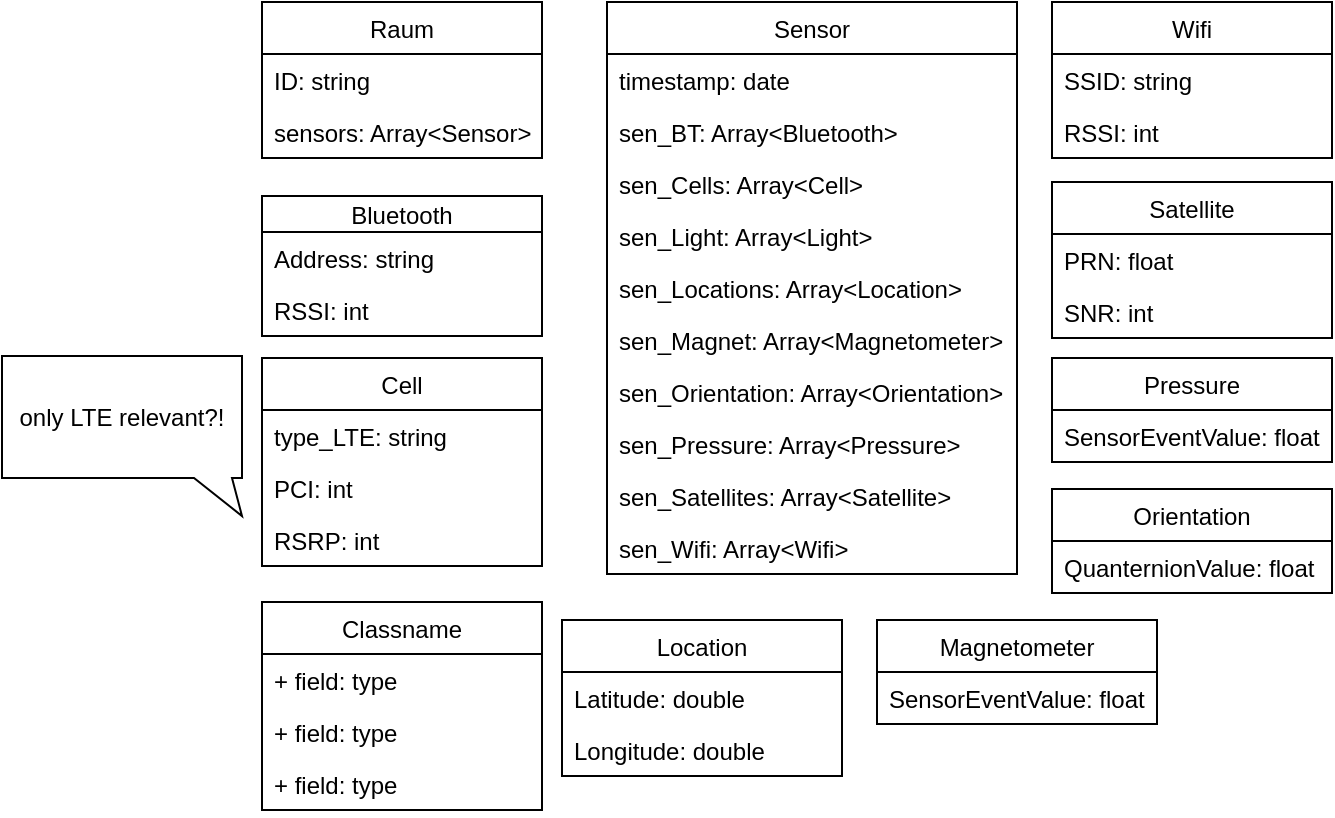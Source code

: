 <mxfile version="10.6.7" type="github"><diagram name="Page-1" id="c4acf3e9-155e-7222-9cf6-157b1a14988f"><mxGraphModel dx="840" dy="435" grid="1" gridSize="10" guides="1" tooltips="1" connect="1" arrows="1" fold="1" page="1" pageScale="1" pageWidth="850" pageHeight="1100" background="#ffffff" math="0" shadow="0"><root><mxCell id="0"/><mxCell id="1" parent="0"/><mxCell id="OI1XijWclEhLhtCjnrve-1" value="Raum" style="swimlane;fontStyle=0;childLayout=stackLayout;horizontal=1;startSize=26;fillColor=none;horizontalStack=0;resizeParent=1;resizeParentMax=0;resizeLast=0;collapsible=1;marginBottom=0;" vertex="1" parent="1"><mxGeometry x="160" y="40" width="140" height="78" as="geometry"/></mxCell><mxCell id="OI1XijWclEhLhtCjnrve-2" value="ID: string" style="text;strokeColor=none;fillColor=none;align=left;verticalAlign=top;spacingLeft=4;spacingRight=4;overflow=hidden;rotatable=0;points=[[0,0.5],[1,0.5]];portConstraint=eastwest;" vertex="1" parent="OI1XijWclEhLhtCjnrve-1"><mxGeometry y="26" width="140" height="26" as="geometry"/></mxCell><mxCell id="OI1XijWclEhLhtCjnrve-3" value="sensors: Array&lt;Sensor&gt;" style="text;strokeColor=none;fillColor=none;align=left;verticalAlign=top;spacingLeft=4;spacingRight=4;overflow=hidden;rotatable=0;points=[[0,0.5],[1,0.5]];portConstraint=eastwest;" vertex="1" parent="OI1XijWclEhLhtCjnrve-1"><mxGeometry y="52" width="140" height="26" as="geometry"/></mxCell><mxCell id="OI1XijWclEhLhtCjnrve-5" value="Sensor" style="swimlane;fontStyle=0;childLayout=stackLayout;horizontal=1;startSize=26;fillColor=none;horizontalStack=0;resizeParent=1;resizeParentMax=0;resizeLast=0;collapsible=1;marginBottom=0;" vertex="1" parent="1"><mxGeometry x="332.5" y="40" width="205" height="286" as="geometry"/></mxCell><mxCell id="OI1XijWclEhLhtCjnrve-6" value="timestamp: date" style="text;strokeColor=none;fillColor=none;align=left;verticalAlign=top;spacingLeft=4;spacingRight=4;overflow=hidden;rotatable=0;points=[[0,0.5],[1,0.5]];portConstraint=eastwest;" vertex="1" parent="OI1XijWclEhLhtCjnrve-5"><mxGeometry y="26" width="205" height="26" as="geometry"/></mxCell><mxCell id="OI1XijWclEhLhtCjnrve-8" value="sen_BT: Array&lt;Bluetooth&gt;&#10;" style="text;strokeColor=none;fillColor=none;align=left;verticalAlign=top;spacingLeft=4;spacingRight=4;overflow=hidden;rotatable=0;points=[[0,0.5],[1,0.5]];portConstraint=eastwest;" vertex="1" parent="OI1XijWclEhLhtCjnrve-5"><mxGeometry y="52" width="205" height="26" as="geometry"/></mxCell><mxCell id="OI1XijWclEhLhtCjnrve-10" value="sen_Cells: Array&lt;Cell&gt;&#10;" style="text;strokeColor=none;fillColor=none;align=left;verticalAlign=top;spacingLeft=4;spacingRight=4;overflow=hidden;rotatable=0;points=[[0,0.5],[1,0.5]];portConstraint=eastwest;" vertex="1" parent="OI1XijWclEhLhtCjnrve-5"><mxGeometry y="78" width="205" height="26" as="geometry"/></mxCell><mxCell id="OI1XijWclEhLhtCjnrve-14" value="sen_Light: Array&lt;Light&gt;&#10;" style="text;strokeColor=none;fillColor=none;align=left;verticalAlign=top;spacingLeft=4;spacingRight=4;overflow=hidden;rotatable=0;points=[[0,0.5],[1,0.5]];portConstraint=eastwest;" vertex="1" parent="OI1XijWclEhLhtCjnrve-5"><mxGeometry y="104" width="205" height="26" as="geometry"/></mxCell><mxCell id="OI1XijWclEhLhtCjnrve-11" value="sen_Locations: Array&lt;Location&gt;&#10;" style="text;strokeColor=none;fillColor=none;align=left;verticalAlign=top;spacingLeft=4;spacingRight=4;overflow=hidden;rotatable=0;points=[[0,0.5],[1,0.5]];portConstraint=eastwest;" vertex="1" parent="OI1XijWclEhLhtCjnrve-5"><mxGeometry y="130" width="205" height="26" as="geometry"/></mxCell><mxCell id="OI1XijWclEhLhtCjnrve-12" value="sen_Magnet: Array&lt;Magnetometer&gt;&#10;" style="text;strokeColor=none;fillColor=none;align=left;verticalAlign=top;spacingLeft=4;spacingRight=4;overflow=hidden;rotatable=0;points=[[0,0.5],[1,0.5]];portConstraint=eastwest;" vertex="1" parent="OI1XijWclEhLhtCjnrve-5"><mxGeometry y="156" width="205" height="26" as="geometry"/></mxCell><mxCell id="OI1XijWclEhLhtCjnrve-16" value="sen_Orientation: Array&lt;Orientation&gt;&#10;" style="text;strokeColor=none;fillColor=none;align=left;verticalAlign=top;spacingLeft=4;spacingRight=4;overflow=hidden;rotatable=0;points=[[0,0.5],[1,0.5]];portConstraint=eastwest;" vertex="1" parent="OI1XijWclEhLhtCjnrve-5"><mxGeometry y="182" width="205" height="26" as="geometry"/></mxCell><mxCell id="OI1XijWclEhLhtCjnrve-15" value="sen_Pressure: Array&lt;Pressure&gt;&#10;" style="text;strokeColor=none;fillColor=none;align=left;verticalAlign=top;spacingLeft=4;spacingRight=4;overflow=hidden;rotatable=0;points=[[0,0.5],[1,0.5]];portConstraint=eastwest;" vertex="1" parent="OI1XijWclEhLhtCjnrve-5"><mxGeometry y="208" width="205" height="26" as="geometry"/></mxCell><mxCell id="OI1XijWclEhLhtCjnrve-13" value="sen_Satellites: Array&lt;Satellite&gt;&#10;" style="text;strokeColor=none;fillColor=none;align=left;verticalAlign=top;spacingLeft=4;spacingRight=4;overflow=hidden;rotatable=0;points=[[0,0.5],[1,0.5]];portConstraint=eastwest;" vertex="1" parent="OI1XijWclEhLhtCjnrve-5"><mxGeometry y="234" width="205" height="26" as="geometry"/></mxCell><mxCell id="OI1XijWclEhLhtCjnrve-7" value="sen_Wifi: Array&lt;Wifi&gt;" style="text;strokeColor=none;fillColor=none;align=left;verticalAlign=top;spacingLeft=4;spacingRight=4;overflow=hidden;rotatable=0;points=[[0,0.5],[1,0.5]];portConstraint=eastwest;" vertex="1" parent="OI1XijWclEhLhtCjnrve-5"><mxGeometry y="260" width="205" height="26" as="geometry"/></mxCell><mxCell id="OI1XijWclEhLhtCjnrve-17" value="Wifi" style="swimlane;fontStyle=0;childLayout=stackLayout;horizontal=1;startSize=26;fillColor=none;horizontalStack=0;resizeParent=1;resizeParentMax=0;resizeLast=0;collapsible=1;marginBottom=0;" vertex="1" parent="1"><mxGeometry x="555" y="40" width="140" height="78" as="geometry"><mxRectangle x="480" y="34" width="50" height="26" as="alternateBounds"/></mxGeometry></mxCell><mxCell id="OI1XijWclEhLhtCjnrve-18" value="SSID: string" style="text;strokeColor=none;fillColor=none;align=left;verticalAlign=top;spacingLeft=4;spacingRight=4;overflow=hidden;rotatable=0;points=[[0,0.5],[1,0.5]];portConstraint=eastwest;" vertex="1" parent="OI1XijWclEhLhtCjnrve-17"><mxGeometry y="26" width="140" height="26" as="geometry"/></mxCell><mxCell id="OI1XijWclEhLhtCjnrve-19" value="RSSI: int" style="text;strokeColor=none;fillColor=none;align=left;verticalAlign=top;spacingLeft=4;spacingRight=4;overflow=hidden;rotatable=0;points=[[0,0.5],[1,0.5]];portConstraint=eastwest;" vertex="1" parent="OI1XijWclEhLhtCjnrve-17"><mxGeometry y="52" width="140" height="26" as="geometry"/></mxCell><mxCell id="OI1XijWclEhLhtCjnrve-21" value="Bluetooth" style="swimlane;fontStyle=0;childLayout=stackLayout;horizontal=1;startSize=18;fillColor=none;horizontalStack=0;resizeParent=1;resizeParentMax=0;resizeLast=0;collapsible=1;marginBottom=0;" vertex="1" parent="1"><mxGeometry x="160" y="137" width="140" height="70" as="geometry"><mxRectangle x="80" y="157" width="80" height="20" as="alternateBounds"/></mxGeometry></mxCell><mxCell id="OI1XijWclEhLhtCjnrve-22" value="Address: string" style="text;strokeColor=none;fillColor=none;align=left;verticalAlign=top;spacingLeft=4;spacingRight=4;overflow=hidden;rotatable=0;points=[[0,0.5],[1,0.5]];portConstraint=eastwest;" vertex="1" parent="OI1XijWclEhLhtCjnrve-21"><mxGeometry y="18" width="140" height="26" as="geometry"/></mxCell><mxCell id="OI1XijWclEhLhtCjnrve-23" value="RSSI: int" style="text;strokeColor=none;fillColor=none;align=left;verticalAlign=top;spacingLeft=4;spacingRight=4;overflow=hidden;rotatable=0;points=[[0,0.5],[1,0.5]];portConstraint=eastwest;" vertex="1" parent="OI1XijWclEhLhtCjnrve-21"><mxGeometry y="44" width="140" height="26" as="geometry"/></mxCell><mxCell id="OI1XijWclEhLhtCjnrve-25" value="Cell" style="swimlane;fontStyle=0;childLayout=stackLayout;horizontal=1;startSize=26;fillColor=none;horizontalStack=0;resizeParent=1;resizeParentMax=0;resizeLast=0;collapsible=1;marginBottom=0;" vertex="1" parent="1"><mxGeometry x="160" y="218" width="140" height="104" as="geometry"><mxRectangle x="80" y="238" width="50" height="26" as="alternateBounds"/></mxGeometry></mxCell><mxCell id="OI1XijWclEhLhtCjnrve-26" value="type_LTE: string" style="text;strokeColor=none;fillColor=none;align=left;verticalAlign=top;spacingLeft=4;spacingRight=4;overflow=hidden;rotatable=0;points=[[0,0.5],[1,0.5]];portConstraint=eastwest;" vertex="1" parent="OI1XijWclEhLhtCjnrve-25"><mxGeometry y="26" width="140" height="26" as="geometry"/></mxCell><mxCell id="OI1XijWclEhLhtCjnrve-27" value="PCI: int" style="text;strokeColor=none;fillColor=none;align=left;verticalAlign=top;spacingLeft=4;spacingRight=4;overflow=hidden;rotatable=0;points=[[0,0.5],[1,0.5]];portConstraint=eastwest;" vertex="1" parent="OI1XijWclEhLhtCjnrve-25"><mxGeometry y="52" width="140" height="26" as="geometry"/></mxCell><mxCell id="OI1XijWclEhLhtCjnrve-28" value="RSRP: int" style="text;strokeColor=none;fillColor=none;align=left;verticalAlign=top;spacingLeft=4;spacingRight=4;overflow=hidden;rotatable=0;points=[[0,0.5],[1,0.5]];portConstraint=eastwest;" vertex="1" parent="OI1XijWclEhLhtCjnrve-25"><mxGeometry y="78" width="140" height="26" as="geometry"/></mxCell><mxCell id="OI1XijWclEhLhtCjnrve-29" value="only LTE relevant?!" style="shape=callout;whiteSpace=wrap;html=1;perimeter=calloutPerimeter;position2=1;size=19;position=0.8;base=19;" vertex="1" parent="1"><mxGeometry x="30" y="217" width="120" height="80" as="geometry"/></mxCell><mxCell id="OI1XijWclEhLhtCjnrve-30" value="Location" style="swimlane;fontStyle=0;childLayout=stackLayout;horizontal=1;startSize=26;fillColor=none;horizontalStack=0;resizeParent=1;resizeParentMax=0;resizeLast=0;collapsible=1;marginBottom=0;" vertex="1" parent="1"><mxGeometry x="310" y="349" width="140" height="78" as="geometry"><mxRectangle x="253" y="369" width="80" height="26" as="alternateBounds"/></mxGeometry></mxCell><mxCell id="OI1XijWclEhLhtCjnrve-31" value="Latitude: double" style="text;strokeColor=none;fillColor=none;align=left;verticalAlign=top;spacingLeft=4;spacingRight=4;overflow=hidden;rotatable=0;points=[[0,0.5],[1,0.5]];portConstraint=eastwest;" vertex="1" parent="OI1XijWclEhLhtCjnrve-30"><mxGeometry y="26" width="140" height="26" as="geometry"/></mxCell><mxCell id="OI1XijWclEhLhtCjnrve-32" value="Longitude: double" style="text;strokeColor=none;fillColor=none;align=left;verticalAlign=top;spacingLeft=4;spacingRight=4;overflow=hidden;rotatable=0;points=[[0,0.5],[1,0.5]];portConstraint=eastwest;" vertex="1" parent="OI1XijWclEhLhtCjnrve-30"><mxGeometry y="52" width="140" height="26" as="geometry"/></mxCell><mxCell id="OI1XijWclEhLhtCjnrve-34" value="Magnetometer" style="swimlane;fontStyle=0;childLayout=stackLayout;horizontal=1;startSize=26;fillColor=none;horizontalStack=0;resizeParent=1;resizeParentMax=0;resizeLast=0;collapsible=1;marginBottom=0;" vertex="1" parent="1"><mxGeometry x="467.5" y="349" width="140" height="52" as="geometry"><mxRectangle x="355" y="369" width="110" height="26" as="alternateBounds"/></mxGeometry></mxCell><mxCell id="OI1XijWclEhLhtCjnrve-35" value="SensorEventValue: float" style="text;strokeColor=none;fillColor=none;align=left;verticalAlign=top;spacingLeft=4;spacingRight=4;overflow=hidden;rotatable=0;points=[[0,0.5],[1,0.5]];portConstraint=eastwest;" vertex="1" parent="OI1XijWclEhLhtCjnrve-34"><mxGeometry y="26" width="140" height="26" as="geometry"/></mxCell><mxCell id="OI1XijWclEhLhtCjnrve-38" value="Classname" style="swimlane;fontStyle=0;childLayout=stackLayout;horizontal=1;startSize=26;fillColor=none;horizontalStack=0;resizeParent=1;resizeParentMax=0;resizeLast=0;collapsible=1;marginBottom=0;" vertex="1" parent="1"><mxGeometry x="160" y="340" width="140" height="104" as="geometry"/></mxCell><mxCell id="OI1XijWclEhLhtCjnrve-39" value="+ field: type" style="text;strokeColor=none;fillColor=none;align=left;verticalAlign=top;spacingLeft=4;spacingRight=4;overflow=hidden;rotatable=0;points=[[0,0.5],[1,0.5]];portConstraint=eastwest;" vertex="1" parent="OI1XijWclEhLhtCjnrve-38"><mxGeometry y="26" width="140" height="26" as="geometry"/></mxCell><mxCell id="OI1XijWclEhLhtCjnrve-40" value="+ field: type" style="text;strokeColor=none;fillColor=none;align=left;verticalAlign=top;spacingLeft=4;spacingRight=4;overflow=hidden;rotatable=0;points=[[0,0.5],[1,0.5]];portConstraint=eastwest;" vertex="1" parent="OI1XijWclEhLhtCjnrve-38"><mxGeometry y="52" width="140" height="26" as="geometry"/></mxCell><mxCell id="OI1XijWclEhLhtCjnrve-41" value="+ field: type" style="text;strokeColor=none;fillColor=none;align=left;verticalAlign=top;spacingLeft=4;spacingRight=4;overflow=hidden;rotatable=0;points=[[0,0.5],[1,0.5]];portConstraint=eastwest;" vertex="1" parent="OI1XijWclEhLhtCjnrve-38"><mxGeometry y="78" width="140" height="26" as="geometry"/></mxCell><mxCell id="OI1XijWclEhLhtCjnrve-42" value="Orientation" style="swimlane;fontStyle=0;childLayout=stackLayout;horizontal=1;startSize=26;fillColor=none;horizontalStack=0;resizeParent=1;resizeParentMax=0;resizeLast=0;collapsible=1;marginBottom=0;" vertex="1" parent="1"><mxGeometry x="555" y="283.5" width="140" height="52" as="geometry"><mxRectangle x="500" y="346" width="90" height="26" as="alternateBounds"/></mxGeometry></mxCell><mxCell id="OI1XijWclEhLhtCjnrve-43" value="QuanternionValue: float" style="text;strokeColor=none;fillColor=none;align=left;verticalAlign=top;spacingLeft=4;spacingRight=4;overflow=hidden;rotatable=0;points=[[0,0.5],[1,0.5]];portConstraint=eastwest;" vertex="1" parent="OI1XijWclEhLhtCjnrve-42"><mxGeometry y="26" width="140" height="26" as="geometry"/></mxCell><mxCell id="OI1XijWclEhLhtCjnrve-46" value="Pressure" style="swimlane;fontStyle=0;childLayout=stackLayout;horizontal=1;startSize=26;fillColor=none;horizontalStack=0;resizeParent=1;resizeParentMax=0;resizeLast=0;collapsible=1;marginBottom=0;" vertex="1" parent="1"><mxGeometry x="555" y="218" width="140" height="52" as="geometry"><mxRectangle x="495" y="268" width="90" height="26" as="alternateBounds"/></mxGeometry></mxCell><mxCell id="OI1XijWclEhLhtCjnrve-47" value="SensorEventValue: float" style="text;strokeColor=none;fillColor=none;align=left;verticalAlign=top;spacingLeft=4;spacingRight=4;overflow=hidden;rotatable=0;points=[[0,0.5],[1,0.5]];portConstraint=eastwest;" vertex="1" parent="OI1XijWclEhLhtCjnrve-46"><mxGeometry y="26" width="140" height="26" as="geometry"/></mxCell><mxCell id="OI1XijWclEhLhtCjnrve-50" value="Satellite" style="swimlane;fontStyle=0;childLayout=stackLayout;horizontal=1;startSize=26;fillColor=none;horizontalStack=0;resizeParent=1;resizeParentMax=0;resizeLast=0;collapsible=1;marginBottom=0;" vertex="1" parent="1"><mxGeometry x="555" y="130" width="140" height="78" as="geometry"/></mxCell><mxCell id="OI1XijWclEhLhtCjnrve-51" value="PRN: float" style="text;strokeColor=none;fillColor=none;align=left;verticalAlign=top;spacingLeft=4;spacingRight=4;overflow=hidden;rotatable=0;points=[[0,0.5],[1,0.5]];portConstraint=eastwest;" vertex="1" parent="OI1XijWclEhLhtCjnrve-50"><mxGeometry y="26" width="140" height="26" as="geometry"/></mxCell><mxCell id="OI1XijWclEhLhtCjnrve-52" value="SNR: int" style="text;strokeColor=none;fillColor=none;align=left;verticalAlign=top;spacingLeft=4;spacingRight=4;overflow=hidden;rotatable=0;points=[[0,0.5],[1,0.5]];portConstraint=eastwest;" vertex="1" parent="OI1XijWclEhLhtCjnrve-50"><mxGeometry y="52" width="140" height="26" as="geometry"/></mxCell></root></mxGraphModel></diagram></mxfile>